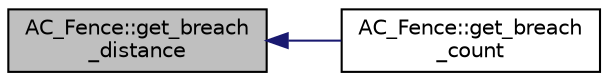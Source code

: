 digraph "AC_Fence::get_breach_distance"
{
 // INTERACTIVE_SVG=YES
  edge [fontname="Helvetica",fontsize="10",labelfontname="Helvetica",labelfontsize="10"];
  node [fontname="Helvetica",fontsize="10",shape=record];
  rankdir="LR";
  Node1 [label="AC_Fence::get_breach\l_distance",height=0.2,width=0.4,color="black", fillcolor="grey75", style="filled", fontcolor="black"];
  Node1 -> Node2 [dir="back",color="midnightblue",fontsize="10",style="solid",fontname="Helvetica"];
  Node2 [label="AC_Fence::get_breach\l_count",height=0.2,width=0.4,color="black", fillcolor="white", style="filled",URL="$classAC__Fence.html#a4be7969293a0e57b8da59b60b6323923",tooltip="get_breach_count - returns number of times we have breached the fence "];
}

